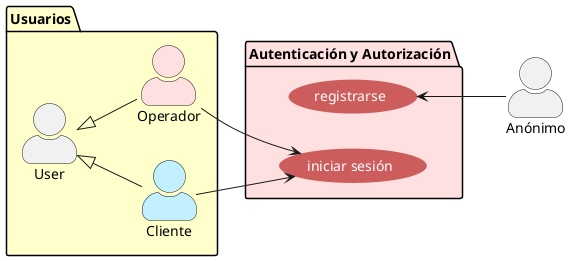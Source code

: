 @startuml auth
left to right direction
skinparam actorStyle awesome
skinparam usecase {
  BackgroundColor IndianRed
  BorderColor IndianRed
  FontColor #white
}

actor "Anónimo" as Anonimo

package Usuarios #BUSINESS{
  actor Cliente #APPLICATION
  actor Operador #IMPLEMENTATION

  User <|-- Cliente
  User <|-- Operador
}


package "Autenticación y Autorización" #IMPLEMENTATION {
  usecase "registrarse" as registro
  usecase "iniciar sesión" as login
}

Anonimo -up-> registro
Cliente --> login
Operador --> login

@enduml